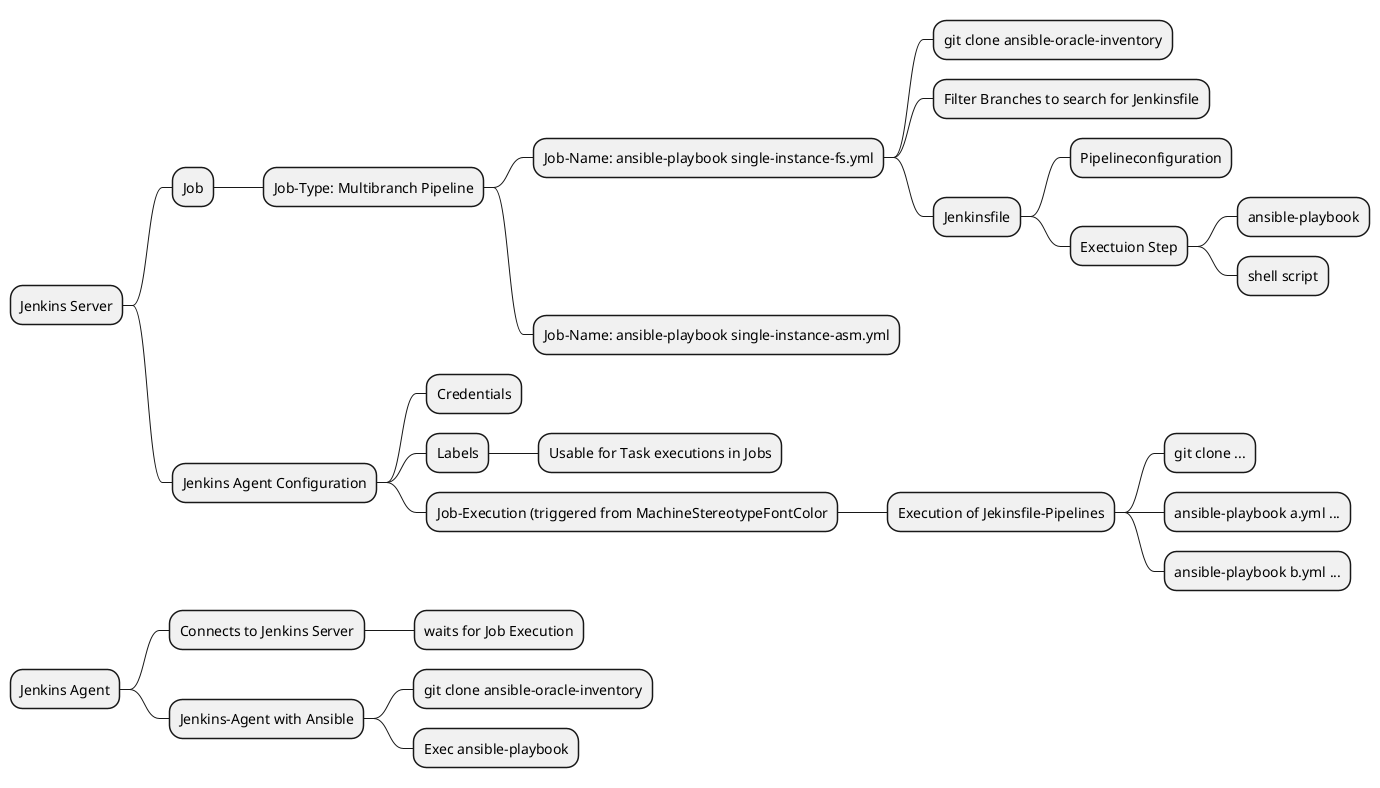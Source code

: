@startmindmap
* Jenkins Server
 * Job
  * Job-Type: Multibranch Pipeline
   * Job-Name: ansible-playbook single-instance-fs.yml
    * git clone ansible-oracle-inventory
    * Filter Branches to search for Jenkinsfile
    * Jenkinsfile
     * Pipelineconfiguration
     * Exectuion Step
      * ansible-playbook
      * shell script
   * Job-Name: ansible-playbook single-instance-asm.yml
 * Jenkins Agent Configuration
  * Credentials
  * Labels
   * Usable for Task executions in Jobs
  * Job-Execution (triggered from MachineStereotypeFontColor
   * Execution of Jekinsfile-Pipelines
    * git clone ...
    * ansible-playbook a.yml ...
    * ansible-playbook b.yml ...
* Jenkins Agent
 * Connects to Jenkins Server
  * waits for Job Execution
 * Jenkins-Agent with Ansible
  * git clone ansible-oracle-inventory
  * Exec ansible-playbook

@endmindmap
